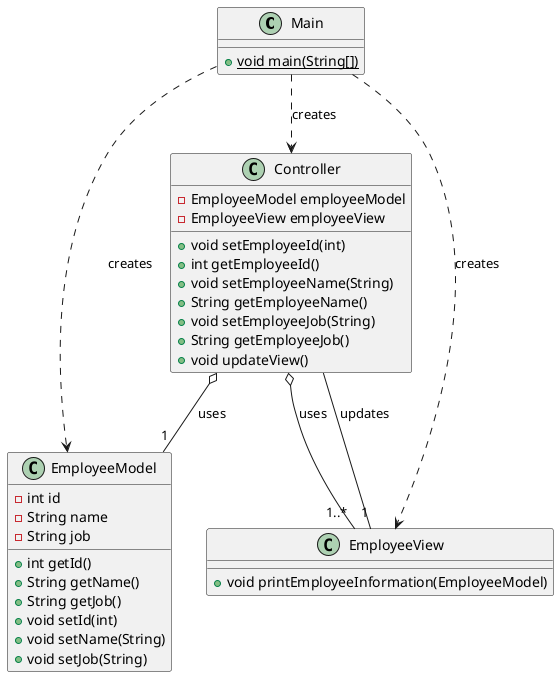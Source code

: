 @startuml
class Main {
+ {static} void main(String[])
}
class EmployeeModel {
- int id
- String name
- String job
+ int getId()
+ String getName()
+ String getJob()
+ void setId(int)
+ void setName(String)
+ void setJob(String)
}
class Controller {
- EmployeeModel employeeModel
- EmployeeView employeeView
+ void setEmployeeId(int)
+ int getEmployeeId()
+ void setEmployeeName(String)
+ String getEmployeeName()
+ void setEmployeeJob(String)
+ String getEmployeeJob()
+ void updateView()
}
class EmployeeView {
+ void printEmployeeInformation(EmployeeModel)
}

Controller o-- "1..*" EmployeeView : uses
Controller o-- "1" EmployeeModel : uses
Controller -- "1" EmployeeView : updates

Main ..> EmployeeView : creates
Main ..> EmployeeModel : creates
Main ..> Controller : creates


@enduml